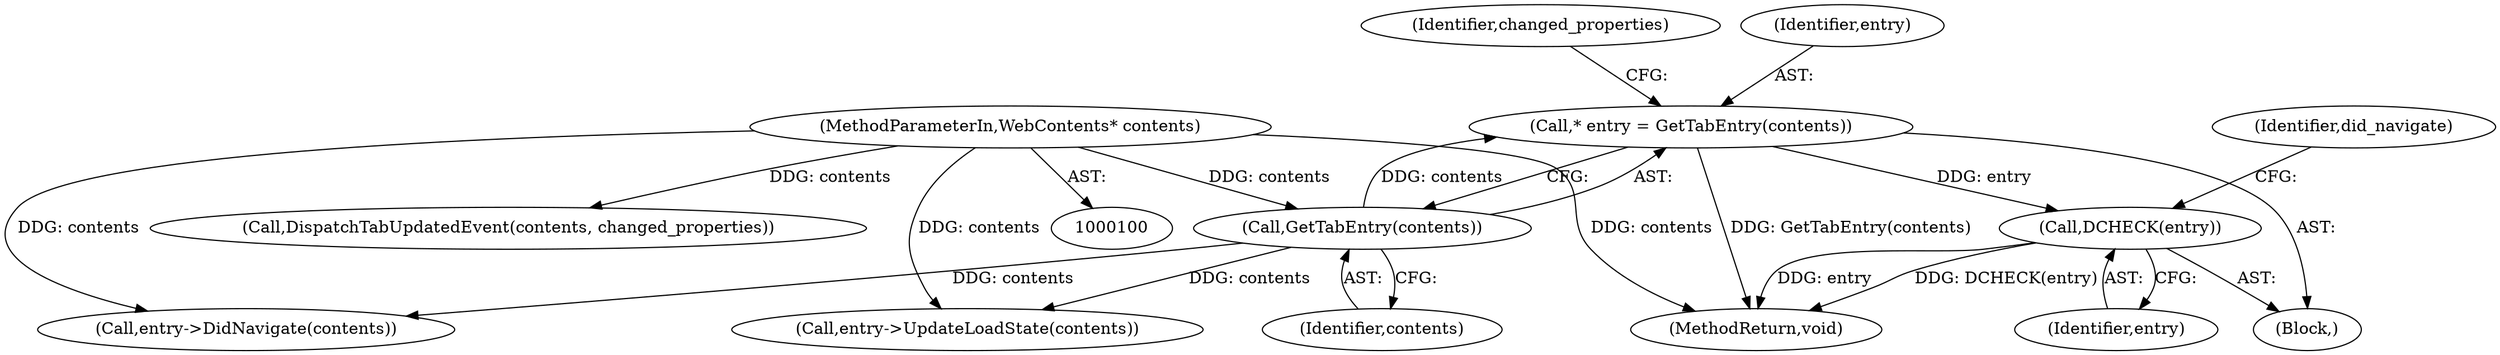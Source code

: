 digraph "0_Chrome_f7ae1f7a918f1973dca241a7a23169906eaf4fe3_5@pointer" {
"1000105" [label="(Call,* entry = GetTabEntry(contents))"];
"1000107" [label="(Call,GetTabEntry(contents))"];
"1000101" [label="(MethodParameterIn,WebContents* contents)"];
"1000113" [label="(Call,DCHECK(entry))"];
"1000107" [label="(Call,GetTabEntry(contents))"];
"1000108" [label="(Identifier,contents)"];
"1000116" [label="(Identifier,did_navigate)"];
"1000131" [label="(MethodReturn,void)"];
"1000111" [label="(Identifier,changed_properties)"];
"1000128" [label="(Call,DispatchTabUpdatedEvent(contents, changed_properties))"];
"1000103" [label="(Block,)"];
"1000119" [label="(Call,entry->DidNavigate(contents))"];
"1000124" [label="(Call,entry->UpdateLoadState(contents))"];
"1000113" [label="(Call,DCHECK(entry))"];
"1000106" [label="(Identifier,entry)"];
"1000101" [label="(MethodParameterIn,WebContents* contents)"];
"1000105" [label="(Call,* entry = GetTabEntry(contents))"];
"1000114" [label="(Identifier,entry)"];
"1000105" -> "1000103"  [label="AST: "];
"1000105" -> "1000107"  [label="CFG: "];
"1000106" -> "1000105"  [label="AST: "];
"1000107" -> "1000105"  [label="AST: "];
"1000111" -> "1000105"  [label="CFG: "];
"1000105" -> "1000131"  [label="DDG: GetTabEntry(contents)"];
"1000107" -> "1000105"  [label="DDG: contents"];
"1000105" -> "1000113"  [label="DDG: entry"];
"1000107" -> "1000108"  [label="CFG: "];
"1000108" -> "1000107"  [label="AST: "];
"1000101" -> "1000107"  [label="DDG: contents"];
"1000107" -> "1000119"  [label="DDG: contents"];
"1000107" -> "1000124"  [label="DDG: contents"];
"1000101" -> "1000100"  [label="AST: "];
"1000101" -> "1000131"  [label="DDG: contents"];
"1000101" -> "1000119"  [label="DDG: contents"];
"1000101" -> "1000124"  [label="DDG: contents"];
"1000101" -> "1000128"  [label="DDG: contents"];
"1000113" -> "1000103"  [label="AST: "];
"1000113" -> "1000114"  [label="CFG: "];
"1000114" -> "1000113"  [label="AST: "];
"1000116" -> "1000113"  [label="CFG: "];
"1000113" -> "1000131"  [label="DDG: entry"];
"1000113" -> "1000131"  [label="DDG: DCHECK(entry)"];
}
